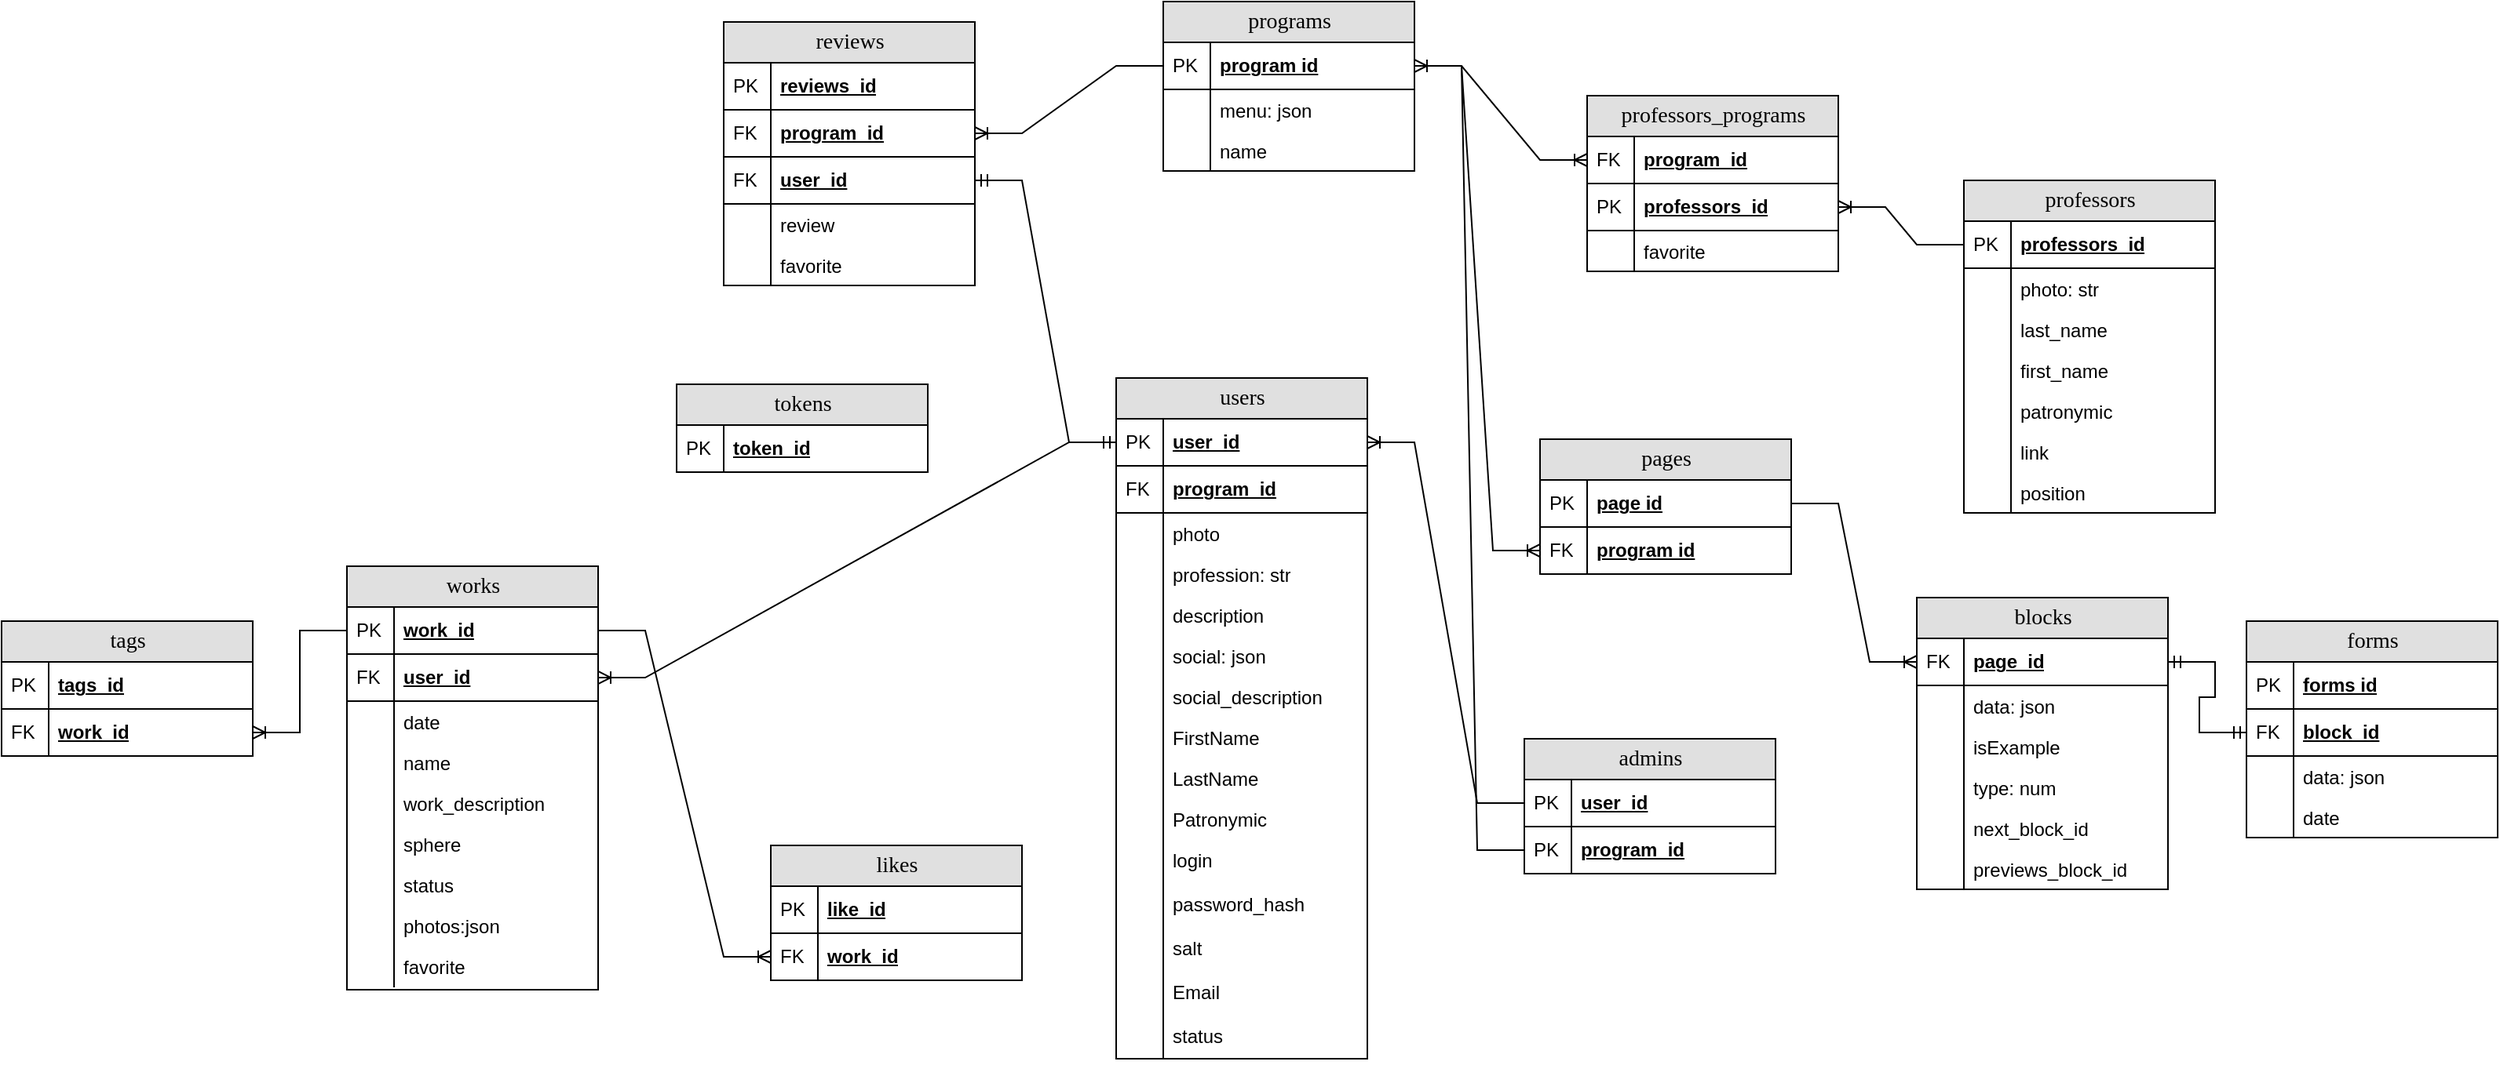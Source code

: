 <mxfile version="26.2.14">
  <diagram name="Page-1" id="e56a1550-8fbb-45ad-956c-1786394a9013">
    <mxGraphModel dx="1810" dy="454" grid="1" gridSize="10" guides="1" tooltips="1" connect="1" arrows="1" fold="1" page="1" pageScale="1" pageWidth="1100" pageHeight="850" background="none" math="0" shadow="0">
      <root>
        <mxCell id="0" />
        <mxCell id="1" parent="0" />
        <mxCell id="2e49270ec7c68f3f-80" value="programs" style="swimlane;html=1;fontStyle=0;childLayout=stackLayout;horizontal=1;startSize=26;fillColor=#e0e0e0;horizontalStack=0;resizeParent=1;resizeLast=0;collapsible=1;marginBottom=0;swimlaneFillColor=#ffffff;align=center;rounded=0;shadow=0;comic=0;labelBackgroundColor=none;strokeWidth=1;fontFamily=Verdana;fontSize=14" parent="1" vertex="1">
          <mxGeometry x="220" y="30" width="160" height="108" as="geometry" />
        </mxCell>
        <mxCell id="2e49270ec7c68f3f-81" value="program id" style="shape=partialRectangle;top=0;left=0;right=0;bottom=1;html=1;align=left;verticalAlign=middle;fillColor=none;spacingLeft=34;spacingRight=4;whiteSpace=wrap;overflow=hidden;rotatable=0;points=[[0,0.5],[1,0.5]];portConstraint=eastwest;dropTarget=0;fontStyle=5;" parent="2e49270ec7c68f3f-80" vertex="1">
          <mxGeometry y="26" width="160" height="30" as="geometry" />
        </mxCell>
        <mxCell id="2e49270ec7c68f3f-82" value="PK" style="shape=partialRectangle;top=0;left=0;bottom=0;html=1;fillColor=none;align=left;verticalAlign=middle;spacingLeft=4;spacingRight=4;whiteSpace=wrap;overflow=hidden;rotatable=0;points=[];portConstraint=eastwest;part=1;" parent="2e49270ec7c68f3f-81" vertex="1" connectable="0">
          <mxGeometry width="30" height="30" as="geometry" />
        </mxCell>
        <mxCell id="LX4wNRcfmCVrUPEGjVdh-10" value="menu: json" style="shape=partialRectangle;top=0;left=0;right=0;bottom=0;html=1;align=left;verticalAlign=top;fillColor=none;spacingLeft=34;spacingRight=4;whiteSpace=wrap;overflow=hidden;rotatable=0;points=[[0,0.5],[1,0.5]];portConstraint=eastwest;dropTarget=0;" parent="2e49270ec7c68f3f-80" vertex="1">
          <mxGeometry y="56" width="160" height="26" as="geometry" />
        </mxCell>
        <mxCell id="LX4wNRcfmCVrUPEGjVdh-11" value="" style="shape=partialRectangle;top=0;left=0;bottom=0;html=1;fillColor=none;align=left;verticalAlign=top;spacingLeft=4;spacingRight=4;whiteSpace=wrap;overflow=hidden;rotatable=0;points=[];portConstraint=eastwest;part=1;" parent="LX4wNRcfmCVrUPEGjVdh-10" vertex="1" connectable="0">
          <mxGeometry width="30" height="26" as="geometry" />
        </mxCell>
        <mxCell id="LX4wNRcfmCVrUPEGjVdh-12" value="name" style="shape=partialRectangle;top=0;left=0;right=0;bottom=0;html=1;align=left;verticalAlign=top;fillColor=none;spacingLeft=34;spacingRight=4;whiteSpace=wrap;overflow=hidden;rotatable=0;points=[[0,0.5],[1,0.5]];portConstraint=eastwest;dropTarget=0;" parent="2e49270ec7c68f3f-80" vertex="1">
          <mxGeometry y="82" width="160" height="26" as="geometry" />
        </mxCell>
        <mxCell id="LX4wNRcfmCVrUPEGjVdh-13" value="" style="shape=partialRectangle;top=0;left=0;bottom=0;html=1;fillColor=none;align=left;verticalAlign=top;spacingLeft=4;spacingRight=4;whiteSpace=wrap;overflow=hidden;rotatable=0;points=[];portConstraint=eastwest;part=1;" parent="LX4wNRcfmCVrUPEGjVdh-12" vertex="1" connectable="0">
          <mxGeometry width="30" height="26" as="geometry" />
        </mxCell>
        <mxCell id="BSJu1aD2QKrHgBIukPb2-5" value="professors" style="swimlane;html=1;fontStyle=0;childLayout=stackLayout;horizontal=1;startSize=26;fillColor=#e0e0e0;horizontalStack=0;resizeParent=1;resizeLast=0;collapsible=1;marginBottom=0;swimlaneFillColor=#ffffff;align=center;rounded=0;shadow=0;comic=0;labelBackgroundColor=none;strokeWidth=1;fontFamily=Verdana;fontSize=14" parent="1" vertex="1">
          <mxGeometry x="730" y="144" width="160" height="212" as="geometry" />
        </mxCell>
        <mxCell id="BSJu1aD2QKrHgBIukPb2-6" value="professors_id" style="shape=partialRectangle;top=0;left=0;right=0;bottom=1;html=1;align=left;verticalAlign=middle;fillColor=none;spacingLeft=34;spacingRight=4;whiteSpace=wrap;overflow=hidden;rotatable=0;points=[[0,0.5],[1,0.5]];portConstraint=eastwest;dropTarget=0;fontStyle=5;" parent="BSJu1aD2QKrHgBIukPb2-5" vertex="1">
          <mxGeometry y="26" width="160" height="30" as="geometry" />
        </mxCell>
        <mxCell id="BSJu1aD2QKrHgBIukPb2-7" value="PK" style="shape=partialRectangle;top=0;left=0;bottom=0;html=1;fillColor=none;align=left;verticalAlign=middle;spacingLeft=4;spacingRight=4;whiteSpace=wrap;overflow=hidden;rotatable=0;points=[];portConstraint=eastwest;part=1;" parent="BSJu1aD2QKrHgBIukPb2-6" vertex="1" connectable="0">
          <mxGeometry width="30" height="30" as="geometry" />
        </mxCell>
        <mxCell id="BSJu1aD2QKrHgBIukPb2-8" value="photo: str" style="shape=partialRectangle;top=0;left=0;right=0;bottom=0;html=1;align=left;verticalAlign=top;fillColor=none;spacingLeft=34;spacingRight=4;whiteSpace=wrap;overflow=hidden;rotatable=0;points=[[0,0.5],[1,0.5]];portConstraint=eastwest;dropTarget=0;" parent="BSJu1aD2QKrHgBIukPb2-5" vertex="1">
          <mxGeometry y="56" width="160" height="26" as="geometry" />
        </mxCell>
        <mxCell id="BSJu1aD2QKrHgBIukPb2-9" value="" style="shape=partialRectangle;top=0;left=0;bottom=0;html=1;fillColor=none;align=left;verticalAlign=top;spacingLeft=4;spacingRight=4;whiteSpace=wrap;overflow=hidden;rotatable=0;points=[];portConstraint=eastwest;part=1;" parent="BSJu1aD2QKrHgBIukPb2-8" vertex="1" connectable="0">
          <mxGeometry width="30" height="26" as="geometry" />
        </mxCell>
        <mxCell id="BSJu1aD2QKrHgBIukPb2-10" value="last_name" style="shape=partialRectangle;top=0;left=0;right=0;bottom=0;html=1;align=left;verticalAlign=top;fillColor=none;spacingLeft=34;spacingRight=4;whiteSpace=wrap;overflow=hidden;rotatable=0;points=[[0,0.5],[1,0.5]];portConstraint=eastwest;dropTarget=0;" parent="BSJu1aD2QKrHgBIukPb2-5" vertex="1">
          <mxGeometry y="82" width="160" height="26" as="geometry" />
        </mxCell>
        <mxCell id="BSJu1aD2QKrHgBIukPb2-11" value="" style="shape=partialRectangle;top=0;left=0;bottom=0;html=1;fillColor=none;align=left;verticalAlign=top;spacingLeft=4;spacingRight=4;whiteSpace=wrap;overflow=hidden;rotatable=0;points=[];portConstraint=eastwest;part=1;" parent="BSJu1aD2QKrHgBIukPb2-10" vertex="1" connectable="0">
          <mxGeometry width="30" height="26" as="geometry" />
        </mxCell>
        <mxCell id="BSJu1aD2QKrHgBIukPb2-12" value="first_name" style="shape=partialRectangle;top=0;left=0;right=0;bottom=0;html=1;align=left;verticalAlign=top;fillColor=none;spacingLeft=34;spacingRight=4;whiteSpace=wrap;overflow=hidden;rotatable=0;points=[[0,0.5],[1,0.5]];portConstraint=eastwest;dropTarget=0;" parent="BSJu1aD2QKrHgBIukPb2-5" vertex="1">
          <mxGeometry y="108" width="160" height="26" as="geometry" />
        </mxCell>
        <mxCell id="BSJu1aD2QKrHgBIukPb2-13" value="" style="shape=partialRectangle;top=0;left=0;bottom=0;html=1;fillColor=none;align=left;verticalAlign=top;spacingLeft=4;spacingRight=4;whiteSpace=wrap;overflow=hidden;rotatable=0;points=[];portConstraint=eastwest;part=1;" parent="BSJu1aD2QKrHgBIukPb2-12" vertex="1" connectable="0">
          <mxGeometry width="30" height="26" as="geometry" />
        </mxCell>
        <mxCell id="BSJu1aD2QKrHgBIukPb2-14" value="patronymic" style="shape=partialRectangle;top=0;left=0;right=0;bottom=0;html=1;align=left;verticalAlign=top;fillColor=none;spacingLeft=34;spacingRight=4;whiteSpace=wrap;overflow=hidden;rotatable=0;points=[[0,0.5],[1,0.5]];portConstraint=eastwest;dropTarget=0;" parent="BSJu1aD2QKrHgBIukPb2-5" vertex="1">
          <mxGeometry y="134" width="160" height="26" as="geometry" />
        </mxCell>
        <mxCell id="BSJu1aD2QKrHgBIukPb2-15" value="" style="shape=partialRectangle;top=0;left=0;bottom=0;html=1;fillColor=none;align=left;verticalAlign=top;spacingLeft=4;spacingRight=4;whiteSpace=wrap;overflow=hidden;rotatable=0;points=[];portConstraint=eastwest;part=1;" parent="BSJu1aD2QKrHgBIukPb2-14" vertex="1" connectable="0">
          <mxGeometry width="30" height="26" as="geometry" />
        </mxCell>
        <mxCell id="BSJu1aD2QKrHgBIukPb2-18" value="link" style="shape=partialRectangle;top=0;left=0;right=0;bottom=0;html=1;align=left;verticalAlign=top;fillColor=none;spacingLeft=34;spacingRight=4;whiteSpace=wrap;overflow=hidden;rotatable=0;points=[[0,0.5],[1,0.5]];portConstraint=eastwest;dropTarget=0;" parent="BSJu1aD2QKrHgBIukPb2-5" vertex="1">
          <mxGeometry y="160" width="160" height="26" as="geometry" />
        </mxCell>
        <mxCell id="BSJu1aD2QKrHgBIukPb2-19" value="" style="shape=partialRectangle;top=0;left=0;bottom=0;html=1;fillColor=none;align=left;verticalAlign=top;spacingLeft=4;spacingRight=4;whiteSpace=wrap;overflow=hidden;rotatable=0;points=[];portConstraint=eastwest;part=1;" parent="BSJu1aD2QKrHgBIukPb2-18" vertex="1" connectable="0">
          <mxGeometry width="30" height="26" as="geometry" />
        </mxCell>
        <mxCell id="t6UtzHoRl214QLSM31xF-1" value="posit&lt;span style=&quot;background-color: transparent; color: light-dark(rgb(0, 0, 0), rgb(255, 255, 255));&quot;&gt;ion&lt;/span&gt;" style="shape=partialRectangle;top=0;left=0;right=0;bottom=0;html=1;align=left;verticalAlign=top;fillColor=none;spacingLeft=34;spacingRight=4;whiteSpace=wrap;overflow=hidden;rotatable=0;points=[[0,0.5],[1,0.5]];portConstraint=eastwest;dropTarget=0;" parent="BSJu1aD2QKrHgBIukPb2-5" vertex="1">
          <mxGeometry y="186" width="160" height="26" as="geometry" />
        </mxCell>
        <mxCell id="t6UtzHoRl214QLSM31xF-2" value="" style="shape=partialRectangle;top=0;left=0;bottom=0;html=1;fillColor=none;align=left;verticalAlign=top;spacingLeft=4;spacingRight=4;whiteSpace=wrap;overflow=hidden;rotatable=0;points=[];portConstraint=eastwest;part=1;" parent="t6UtzHoRl214QLSM31xF-1" vertex="1" connectable="0">
          <mxGeometry width="30" height="26" as="geometry" />
        </mxCell>
        <mxCell id="BSJu1aD2QKrHgBIukPb2-34" value="reviews" style="swimlane;html=1;fontStyle=0;childLayout=stackLayout;horizontal=1;startSize=26;fillColor=#e0e0e0;horizontalStack=0;resizeParent=1;resizeLast=0;collapsible=1;marginBottom=0;swimlaneFillColor=#ffffff;align=center;rounded=0;shadow=0;comic=0;labelBackgroundColor=none;strokeWidth=1;fontFamily=Verdana;fontSize=14" parent="1" vertex="1">
          <mxGeometry x="-60" y="43" width="160" height="168" as="geometry" />
        </mxCell>
        <mxCell id="BSJu1aD2QKrHgBIukPb2-35" value="reviews_id" style="shape=partialRectangle;top=0;left=0;right=0;bottom=1;html=1;align=left;verticalAlign=middle;fillColor=none;spacingLeft=34;spacingRight=4;whiteSpace=wrap;overflow=hidden;rotatable=0;points=[[0,0.5],[1,0.5]];portConstraint=eastwest;dropTarget=0;fontStyle=5;" parent="BSJu1aD2QKrHgBIukPb2-34" vertex="1">
          <mxGeometry y="26" width="160" height="30" as="geometry" />
        </mxCell>
        <mxCell id="BSJu1aD2QKrHgBIukPb2-36" value="PK" style="shape=partialRectangle;top=0;left=0;bottom=0;html=1;fillColor=none;align=left;verticalAlign=middle;spacingLeft=4;spacingRight=4;whiteSpace=wrap;overflow=hidden;rotatable=0;points=[];portConstraint=eastwest;part=1;" parent="BSJu1aD2QKrHgBIukPb2-35" vertex="1" connectable="0">
          <mxGeometry width="30" height="30" as="geometry" />
        </mxCell>
        <mxCell id="LX4wNRcfmCVrUPEGjVdh-185" value="program_id" style="shape=partialRectangle;top=0;left=0;right=0;bottom=1;html=1;align=left;verticalAlign=middle;fillColor=none;spacingLeft=34;spacingRight=4;whiteSpace=wrap;overflow=hidden;rotatable=0;points=[[0,0.5],[1,0.5]];portConstraint=eastwest;dropTarget=0;fontStyle=5;" parent="BSJu1aD2QKrHgBIukPb2-34" vertex="1">
          <mxGeometry y="56" width="160" height="30" as="geometry" />
        </mxCell>
        <mxCell id="LX4wNRcfmCVrUPEGjVdh-186" value="FK" style="shape=partialRectangle;top=0;left=0;bottom=0;html=1;fillColor=none;align=left;verticalAlign=middle;spacingLeft=4;spacingRight=4;whiteSpace=wrap;overflow=hidden;rotatable=0;points=[];portConstraint=eastwest;part=1;" parent="LX4wNRcfmCVrUPEGjVdh-185" vertex="1" connectable="0">
          <mxGeometry width="30" height="30" as="geometry" />
        </mxCell>
        <mxCell id="8n1uX1fSNhbBN-5o-3yE-1" value="user_id" style="shape=partialRectangle;top=0;left=0;right=0;bottom=1;html=1;align=left;verticalAlign=middle;fillColor=none;spacingLeft=34;spacingRight=4;whiteSpace=wrap;overflow=hidden;rotatable=0;points=[[0,0.5],[1,0.5]];portConstraint=eastwest;dropTarget=0;fontStyle=5;" parent="BSJu1aD2QKrHgBIukPb2-34" vertex="1">
          <mxGeometry y="86" width="160" height="30" as="geometry" />
        </mxCell>
        <mxCell id="8n1uX1fSNhbBN-5o-3yE-2" value="FK" style="shape=partialRectangle;top=0;left=0;bottom=0;html=1;fillColor=none;align=left;verticalAlign=middle;spacingLeft=4;spacingRight=4;whiteSpace=wrap;overflow=hidden;rotatable=0;points=[];portConstraint=eastwest;part=1;" parent="8n1uX1fSNhbBN-5o-3yE-1" vertex="1" connectable="0">
          <mxGeometry width="30" height="30" as="geometry" />
        </mxCell>
        <mxCell id="BSJu1aD2QKrHgBIukPb2-41" value="review" style="shape=partialRectangle;top=0;left=0;right=0;bottom=0;html=1;align=left;verticalAlign=top;fillColor=none;spacingLeft=34;spacingRight=4;whiteSpace=wrap;overflow=hidden;rotatable=0;points=[[0,0.5],[1,0.5]];portConstraint=eastwest;dropTarget=0;" parent="BSJu1aD2QKrHgBIukPb2-34" vertex="1">
          <mxGeometry y="116" width="160" height="26" as="geometry" />
        </mxCell>
        <mxCell id="BSJu1aD2QKrHgBIukPb2-42" value="" style="shape=partialRectangle;top=0;left=0;bottom=0;html=1;fillColor=none;align=left;verticalAlign=top;spacingLeft=4;spacingRight=4;whiteSpace=wrap;overflow=hidden;rotatable=0;points=[];portConstraint=eastwest;part=1;" parent="BSJu1aD2QKrHgBIukPb2-41" vertex="1" connectable="0">
          <mxGeometry width="30" height="26" as="geometry" />
        </mxCell>
        <mxCell id="LX4wNRcfmCVrUPEGjVdh-79" value="favorite" style="shape=partialRectangle;top=0;left=0;right=0;bottom=0;html=1;align=left;verticalAlign=top;fillColor=none;spacingLeft=34;spacingRight=4;whiteSpace=wrap;overflow=hidden;rotatable=0;points=[[0,0.5],[1,0.5]];portConstraint=eastwest;dropTarget=0;" parent="BSJu1aD2QKrHgBIukPb2-34" vertex="1">
          <mxGeometry y="142" width="160" height="26" as="geometry" />
        </mxCell>
        <mxCell id="LX4wNRcfmCVrUPEGjVdh-80" value="" style="shape=partialRectangle;top=0;left=0;bottom=0;html=1;fillColor=none;align=left;verticalAlign=top;spacingLeft=4;spacingRight=4;whiteSpace=wrap;overflow=hidden;rotatable=0;points=[];portConstraint=eastwest;part=1;" parent="LX4wNRcfmCVrUPEGjVdh-79" vertex="1" connectable="0">
          <mxGeometry width="30" height="26" as="geometry" />
        </mxCell>
        <mxCell id="BSJu1aD2QKrHgBIukPb2-170" value="professors_programs" style="swimlane;html=1;fontStyle=0;childLayout=stackLayout;horizontal=1;startSize=26;fillColor=#e0e0e0;horizontalStack=0;resizeParent=1;resizeLast=0;collapsible=1;marginBottom=0;swimlaneFillColor=#ffffff;align=center;rounded=0;shadow=0;comic=0;labelBackgroundColor=none;strokeWidth=1;fontFamily=Verdana;fontSize=14" parent="1" vertex="1">
          <mxGeometry x="490" y="90" width="160" height="112" as="geometry" />
        </mxCell>
        <mxCell id="BSJu1aD2QKrHgBIukPb2-171" value="program_id" style="shape=partialRectangle;top=0;left=0;right=0;bottom=1;html=1;align=left;verticalAlign=middle;fillColor=none;spacingLeft=34;spacingRight=4;whiteSpace=wrap;overflow=hidden;rotatable=0;points=[[0,0.5],[1,0.5]];portConstraint=eastwest;dropTarget=0;fontStyle=5;" parent="BSJu1aD2QKrHgBIukPb2-170" vertex="1">
          <mxGeometry y="26" width="160" height="30" as="geometry" />
        </mxCell>
        <mxCell id="BSJu1aD2QKrHgBIukPb2-172" value="FK" style="shape=partialRectangle;top=0;left=0;bottom=0;html=1;fillColor=none;align=left;verticalAlign=middle;spacingLeft=4;spacingRight=4;whiteSpace=wrap;overflow=hidden;rotatable=0;points=[];portConstraint=eastwest;part=1;" parent="BSJu1aD2QKrHgBIukPb2-171" vertex="1" connectable="0">
          <mxGeometry width="30" height="30" as="geometry" />
        </mxCell>
        <mxCell id="BSJu1aD2QKrHgBIukPb2-186" value="professors_id" style="shape=partialRectangle;top=0;left=0;right=0;bottom=1;html=1;align=left;verticalAlign=middle;fillColor=none;spacingLeft=34;spacingRight=4;whiteSpace=wrap;overflow=hidden;rotatable=0;points=[[0,0.5],[1,0.5]];portConstraint=eastwest;dropTarget=0;fontStyle=5;" parent="BSJu1aD2QKrHgBIukPb2-170" vertex="1">
          <mxGeometry y="56" width="160" height="30" as="geometry" />
        </mxCell>
        <mxCell id="BSJu1aD2QKrHgBIukPb2-187" value="PK" style="shape=partialRectangle;top=0;left=0;bottom=0;html=1;fillColor=none;align=left;verticalAlign=middle;spacingLeft=4;spacingRight=4;whiteSpace=wrap;overflow=hidden;rotatable=0;points=[];portConstraint=eastwest;part=1;" parent="BSJu1aD2QKrHgBIukPb2-186" vertex="1" connectable="0">
          <mxGeometry width="30" height="30" as="geometry" />
        </mxCell>
        <mxCell id="8n1uX1fSNhbBN-5o-3yE-8" value="favorite" style="shape=partialRectangle;top=0;left=0;right=0;bottom=0;html=1;align=left;verticalAlign=top;fillColor=none;spacingLeft=34;spacingRight=4;whiteSpace=wrap;overflow=hidden;rotatable=0;points=[[0,0.5],[1,0.5]];portConstraint=eastwest;dropTarget=0;" parent="BSJu1aD2QKrHgBIukPb2-170" vertex="1">
          <mxGeometry y="86" width="160" height="26" as="geometry" />
        </mxCell>
        <mxCell id="8n1uX1fSNhbBN-5o-3yE-9" value="" style="shape=partialRectangle;top=0;left=0;bottom=0;html=1;fillColor=none;align=left;verticalAlign=top;spacingLeft=4;spacingRight=4;whiteSpace=wrap;overflow=hidden;rotatable=0;points=[];portConstraint=eastwest;part=1;" parent="8n1uX1fSNhbBN-5o-3yE-8" vertex="1" connectable="0">
          <mxGeometry width="30" height="26" as="geometry" />
        </mxCell>
        <mxCell id="BSJu1aD2QKrHgBIukPb2-185" value="" style="edgeStyle=entityRelationEdgeStyle;fontSize=12;html=1;endArrow=ERoneToMany;rounded=0;entryX=0;entryY=0.5;entryDx=0;entryDy=0;" parent="1" source="2e49270ec7c68f3f-81" target="BSJu1aD2QKrHgBIukPb2-171" edge="1">
          <mxGeometry width="100" height="100" relative="1" as="geometry">
            <mxPoint x="830" y="190" as="sourcePoint" />
            <mxPoint x="990" y="260" as="targetPoint" />
          </mxGeometry>
        </mxCell>
        <mxCell id="BSJu1aD2QKrHgBIukPb2-189" value="" style="edgeStyle=entityRelationEdgeStyle;fontSize=12;html=1;endArrow=ERoneToMany;rounded=0;" parent="1" source="BSJu1aD2QKrHgBIukPb2-6" target="BSJu1aD2QKrHgBIukPb2-186" edge="1">
          <mxGeometry width="100" height="100" relative="1" as="geometry">
            <mxPoint x="900" y="570" as="sourcePoint" />
            <mxPoint x="1000" y="470" as="targetPoint" />
          </mxGeometry>
        </mxCell>
        <mxCell id="LX4wNRcfmCVrUPEGjVdh-16" value="pages" style="swimlane;html=1;fontStyle=0;childLayout=stackLayout;horizontal=1;startSize=26;fillColor=#e0e0e0;horizontalStack=0;resizeParent=1;resizeLast=0;collapsible=1;marginBottom=0;swimlaneFillColor=#ffffff;align=center;rounded=0;shadow=0;comic=0;labelBackgroundColor=none;strokeWidth=1;fontFamily=Verdana;fontSize=14" parent="1" vertex="1">
          <mxGeometry x="460" y="309" width="160" height="86" as="geometry" />
        </mxCell>
        <mxCell id="LX4wNRcfmCVrUPEGjVdh-54" value="page id" style="shape=partialRectangle;top=0;left=0;right=0;bottom=1;html=1;align=left;verticalAlign=middle;fillColor=none;spacingLeft=34;spacingRight=4;whiteSpace=wrap;overflow=hidden;rotatable=0;points=[[0,0.5],[1,0.5]];portConstraint=eastwest;dropTarget=0;fontStyle=5;" parent="LX4wNRcfmCVrUPEGjVdh-16" vertex="1">
          <mxGeometry y="26" width="160" height="30" as="geometry" />
        </mxCell>
        <mxCell id="LX4wNRcfmCVrUPEGjVdh-55" value="PK" style="shape=partialRectangle;top=0;left=0;bottom=0;html=1;fillColor=none;align=left;verticalAlign=middle;spacingLeft=4;spacingRight=4;whiteSpace=wrap;overflow=hidden;rotatable=0;points=[];portConstraint=eastwest;part=1;" parent="LX4wNRcfmCVrUPEGjVdh-54" vertex="1" connectable="0">
          <mxGeometry width="30" height="30" as="geometry" />
        </mxCell>
        <mxCell id="LX4wNRcfmCVrUPEGjVdh-17" value="program id" style="shape=partialRectangle;top=0;left=0;right=0;bottom=1;html=1;align=left;verticalAlign=middle;fillColor=none;spacingLeft=34;spacingRight=4;whiteSpace=wrap;overflow=hidden;rotatable=0;points=[[0,0.5],[1,0.5]];portConstraint=eastwest;dropTarget=0;fontStyle=5;" parent="LX4wNRcfmCVrUPEGjVdh-16" vertex="1">
          <mxGeometry y="56" width="160" height="30" as="geometry" />
        </mxCell>
        <mxCell id="LX4wNRcfmCVrUPEGjVdh-18" value="FK" style="shape=partialRectangle;top=0;left=0;bottom=0;html=1;fillColor=none;align=left;verticalAlign=middle;spacingLeft=4;spacingRight=4;whiteSpace=wrap;overflow=hidden;rotatable=0;points=[];portConstraint=eastwest;part=1;" parent="LX4wNRcfmCVrUPEGjVdh-17" vertex="1" connectable="0">
          <mxGeometry width="30" height="30" as="geometry" />
        </mxCell>
        <mxCell id="LX4wNRcfmCVrUPEGjVdh-30" value="blocks" style="swimlane;html=1;fontStyle=0;childLayout=stackLayout;horizontal=1;startSize=26;fillColor=#e0e0e0;horizontalStack=0;resizeParent=1;resizeLast=0;collapsible=1;marginBottom=0;swimlaneFillColor=#ffffff;align=center;rounded=0;shadow=0;comic=0;labelBackgroundColor=none;strokeWidth=1;fontFamily=Verdana;fontSize=14" parent="1" vertex="1">
          <mxGeometry x="700" y="410" width="160" height="186" as="geometry" />
        </mxCell>
        <mxCell id="LX4wNRcfmCVrUPEGjVdh-31" value="page_id" style="shape=partialRectangle;top=0;left=0;right=0;bottom=1;html=1;align=left;verticalAlign=middle;fillColor=none;spacingLeft=34;spacingRight=4;whiteSpace=wrap;overflow=hidden;rotatable=0;points=[[0,0.5],[1,0.5]];portConstraint=eastwest;dropTarget=0;fontStyle=5;" parent="LX4wNRcfmCVrUPEGjVdh-30" vertex="1">
          <mxGeometry y="26" width="160" height="30" as="geometry" />
        </mxCell>
        <mxCell id="LX4wNRcfmCVrUPEGjVdh-32" value="FK" style="shape=partialRectangle;top=0;left=0;bottom=0;html=1;fillColor=none;align=left;verticalAlign=middle;spacingLeft=4;spacingRight=4;whiteSpace=wrap;overflow=hidden;rotatable=0;points=[];portConstraint=eastwest;part=1;" parent="LX4wNRcfmCVrUPEGjVdh-31" vertex="1" connectable="0">
          <mxGeometry width="30" height="30" as="geometry" />
        </mxCell>
        <mxCell id="LX4wNRcfmCVrUPEGjVdh-33" value="data: json" style="shape=partialRectangle;top=0;left=0;right=0;bottom=0;html=1;align=left;verticalAlign=top;fillColor=none;spacingLeft=34;spacingRight=4;whiteSpace=wrap;overflow=hidden;rotatable=0;points=[[0,0.5],[1,0.5]];portConstraint=eastwest;dropTarget=0;" parent="LX4wNRcfmCVrUPEGjVdh-30" vertex="1">
          <mxGeometry y="56" width="160" height="26" as="geometry" />
        </mxCell>
        <mxCell id="LX4wNRcfmCVrUPEGjVdh-34" value="" style="shape=partialRectangle;top=0;left=0;bottom=0;html=1;fillColor=none;align=left;verticalAlign=top;spacingLeft=4;spacingRight=4;whiteSpace=wrap;overflow=hidden;rotatable=0;points=[];portConstraint=eastwest;part=1;" parent="LX4wNRcfmCVrUPEGjVdh-33" vertex="1" connectable="0">
          <mxGeometry width="30" height="26" as="geometry" />
        </mxCell>
        <mxCell id="LX4wNRcfmCVrUPEGjVdh-35" value="isExample" style="shape=partialRectangle;top=0;left=0;right=0;bottom=0;html=1;align=left;verticalAlign=top;fillColor=none;spacingLeft=34;spacingRight=4;whiteSpace=wrap;overflow=hidden;rotatable=0;points=[[0,0.5],[1,0.5]];portConstraint=eastwest;dropTarget=0;" parent="LX4wNRcfmCVrUPEGjVdh-30" vertex="1">
          <mxGeometry y="82" width="160" height="26" as="geometry" />
        </mxCell>
        <mxCell id="LX4wNRcfmCVrUPEGjVdh-36" value="" style="shape=partialRectangle;top=0;left=0;bottom=0;html=1;fillColor=none;align=left;verticalAlign=top;spacingLeft=4;spacingRight=4;whiteSpace=wrap;overflow=hidden;rotatable=0;points=[];portConstraint=eastwest;part=1;" parent="LX4wNRcfmCVrUPEGjVdh-35" vertex="1" connectable="0">
          <mxGeometry width="30" height="26" as="geometry" />
        </mxCell>
        <mxCell id="LX4wNRcfmCVrUPEGjVdh-37" value="type: num" style="shape=partialRectangle;top=0;left=0;right=0;bottom=0;html=1;align=left;verticalAlign=top;fillColor=none;spacingLeft=34;spacingRight=4;whiteSpace=wrap;overflow=hidden;rotatable=0;points=[[0,0.5],[1,0.5]];portConstraint=eastwest;dropTarget=0;" parent="LX4wNRcfmCVrUPEGjVdh-30" vertex="1">
          <mxGeometry y="108" width="160" height="26" as="geometry" />
        </mxCell>
        <mxCell id="LX4wNRcfmCVrUPEGjVdh-38" value="" style="shape=partialRectangle;top=0;left=0;bottom=0;html=1;fillColor=none;align=left;verticalAlign=top;spacingLeft=4;spacingRight=4;whiteSpace=wrap;overflow=hidden;rotatable=0;points=[];portConstraint=eastwest;part=1;" parent="LX4wNRcfmCVrUPEGjVdh-37" vertex="1" connectable="0">
          <mxGeometry width="30" height="26" as="geometry" />
        </mxCell>
        <mxCell id="8n1uX1fSNhbBN-5o-3yE-22" value="next_block_id" style="shape=partialRectangle;top=0;left=0;right=0;bottom=0;html=1;align=left;verticalAlign=top;fillColor=none;spacingLeft=34;spacingRight=4;whiteSpace=wrap;overflow=hidden;rotatable=0;points=[[0,0.5],[1,0.5]];portConstraint=eastwest;dropTarget=0;" parent="LX4wNRcfmCVrUPEGjVdh-30" vertex="1">
          <mxGeometry y="134" width="160" height="26" as="geometry" />
        </mxCell>
        <mxCell id="8n1uX1fSNhbBN-5o-3yE-23" value="" style="shape=partialRectangle;top=0;left=0;bottom=0;html=1;fillColor=none;align=left;verticalAlign=top;spacingLeft=4;spacingRight=4;whiteSpace=wrap;overflow=hidden;rotatable=0;points=[];portConstraint=eastwest;part=1;" parent="8n1uX1fSNhbBN-5o-3yE-22" vertex="1" connectable="0">
          <mxGeometry width="30" height="26" as="geometry" />
        </mxCell>
        <mxCell id="3s3HfPlNd5tle8ZFUD7Q-4" value="previews_block_id" style="shape=partialRectangle;top=0;left=0;right=0;bottom=0;html=1;align=left;verticalAlign=top;fillColor=none;spacingLeft=34;spacingRight=4;whiteSpace=wrap;overflow=hidden;rotatable=0;points=[[0,0.5],[1,0.5]];portConstraint=eastwest;dropTarget=0;" parent="LX4wNRcfmCVrUPEGjVdh-30" vertex="1">
          <mxGeometry y="160" width="160" height="26" as="geometry" />
        </mxCell>
        <mxCell id="3s3HfPlNd5tle8ZFUD7Q-5" value="" style="shape=partialRectangle;top=0;left=0;bottom=0;html=1;fillColor=none;align=left;verticalAlign=top;spacingLeft=4;spacingRight=4;whiteSpace=wrap;overflow=hidden;rotatable=0;points=[];portConstraint=eastwest;part=1;" parent="3s3HfPlNd5tle8ZFUD7Q-4" vertex="1" connectable="0">
          <mxGeometry width="30" height="26" as="geometry" />
        </mxCell>
        <mxCell id="LX4wNRcfmCVrUPEGjVdh-71" value="" style="edgeStyle=entityRelationEdgeStyle;fontSize=12;html=1;endArrow=ERoneToMany;rounded=0;exitX=1;exitY=0.5;exitDx=0;exitDy=0;" parent="1" source="2e49270ec7c68f3f-81" target="LX4wNRcfmCVrUPEGjVdh-17" edge="1">
          <mxGeometry width="100" height="100" relative="1" as="geometry">
            <mxPoint x="380" y="151" as="sourcePoint" />
            <mxPoint x="930" y="380" as="targetPoint" />
          </mxGeometry>
        </mxCell>
        <mxCell id="LX4wNRcfmCVrUPEGjVdh-78" value="" style="edgeStyle=entityRelationEdgeStyle;fontSize=12;html=1;endArrow=ERoneToMany;rounded=0;exitX=1;exitY=0.5;exitDx=0;exitDy=0;" parent="1" source="LX4wNRcfmCVrUPEGjVdh-54" target="LX4wNRcfmCVrUPEGjVdh-31" edge="1">
          <mxGeometry width="100" height="100" relative="1" as="geometry">
            <mxPoint x="620" y="410" as="sourcePoint" />
            <mxPoint x="950" y="460" as="targetPoint" />
          </mxGeometry>
        </mxCell>
        <mxCell id="LX4wNRcfmCVrUPEGjVdh-81" value="admins" style="swimlane;html=1;fontStyle=0;childLayout=stackLayout;horizontal=1;startSize=26;fillColor=#e0e0e0;horizontalStack=0;resizeParent=1;resizeLast=0;collapsible=1;marginBottom=0;swimlaneFillColor=#ffffff;align=center;rounded=0;shadow=0;comic=0;labelBackgroundColor=none;strokeWidth=1;fontFamily=Verdana;fontSize=14" parent="1" vertex="1">
          <mxGeometry x="450" y="500" width="160" height="86" as="geometry" />
        </mxCell>
        <mxCell id="LX4wNRcfmCVrUPEGjVdh-82" value="user_id" style="shape=partialRectangle;top=0;left=0;right=0;bottom=1;html=1;align=left;verticalAlign=middle;fillColor=none;spacingLeft=34;spacingRight=4;whiteSpace=wrap;overflow=hidden;rotatable=0;points=[[0,0.5],[1,0.5]];portConstraint=eastwest;dropTarget=0;fontStyle=5;" parent="LX4wNRcfmCVrUPEGjVdh-81" vertex="1">
          <mxGeometry y="26" width="160" height="30" as="geometry" />
        </mxCell>
        <mxCell id="LX4wNRcfmCVrUPEGjVdh-83" value="PK" style="shape=partialRectangle;top=0;left=0;bottom=0;html=1;fillColor=none;align=left;verticalAlign=middle;spacingLeft=4;spacingRight=4;whiteSpace=wrap;overflow=hidden;rotatable=0;points=[];portConstraint=eastwest;part=1;" parent="LX4wNRcfmCVrUPEGjVdh-82" vertex="1" connectable="0">
          <mxGeometry width="30" height="30" as="geometry" />
        </mxCell>
        <mxCell id="LX4wNRcfmCVrUPEGjVdh-94" value="program_id" style="shape=partialRectangle;top=0;left=0;right=0;bottom=1;html=1;align=left;verticalAlign=middle;fillColor=none;spacingLeft=34;spacingRight=4;whiteSpace=wrap;overflow=hidden;rotatable=0;points=[[0,0.5],[1,0.5]];portConstraint=eastwest;dropTarget=0;fontStyle=5;" parent="LX4wNRcfmCVrUPEGjVdh-81" vertex="1">
          <mxGeometry y="56" width="160" height="30" as="geometry" />
        </mxCell>
        <mxCell id="LX4wNRcfmCVrUPEGjVdh-95" value="PK" style="shape=partialRectangle;top=0;left=0;bottom=0;html=1;fillColor=none;align=left;verticalAlign=middle;spacingLeft=4;spacingRight=4;whiteSpace=wrap;overflow=hidden;rotatable=0;points=[];portConstraint=eastwest;part=1;" parent="LX4wNRcfmCVrUPEGjVdh-94" vertex="1" connectable="0">
          <mxGeometry width="30" height="30" as="geometry" />
        </mxCell>
        <mxCell id="LX4wNRcfmCVrUPEGjVdh-97" value="users" style="swimlane;html=1;fontStyle=0;childLayout=stackLayout;horizontal=1;startSize=26;fillColor=#e0e0e0;horizontalStack=0;resizeParent=1;resizeLast=0;collapsible=1;marginBottom=0;swimlaneFillColor=#ffffff;align=center;rounded=0;shadow=0;comic=0;labelBackgroundColor=none;strokeWidth=1;fontFamily=Verdana;fontSize=14" parent="1" vertex="1">
          <mxGeometry x="190" y="270" width="160" height="434" as="geometry" />
        </mxCell>
        <mxCell id="LX4wNRcfmCVrUPEGjVdh-98" value="user_id" style="shape=partialRectangle;top=0;left=0;right=0;bottom=1;html=1;align=left;verticalAlign=middle;fillColor=none;spacingLeft=34;spacingRight=4;whiteSpace=wrap;overflow=hidden;rotatable=0;points=[[0,0.5],[1,0.5]];portConstraint=eastwest;dropTarget=0;fontStyle=5;" parent="LX4wNRcfmCVrUPEGjVdh-97" vertex="1">
          <mxGeometry y="26" width="160" height="30" as="geometry" />
        </mxCell>
        <mxCell id="LX4wNRcfmCVrUPEGjVdh-99" value="PK" style="shape=partialRectangle;top=0;left=0;bottom=0;html=1;fillColor=none;align=left;verticalAlign=middle;spacingLeft=4;spacingRight=4;whiteSpace=wrap;overflow=hidden;rotatable=0;points=[];portConstraint=eastwest;part=1;" parent="LX4wNRcfmCVrUPEGjVdh-98" vertex="1" connectable="0">
          <mxGeometry width="30" height="30" as="geometry" />
        </mxCell>
        <mxCell id="LX4wNRcfmCVrUPEGjVdh-191" value="program_id" style="shape=partialRectangle;top=0;left=0;right=0;bottom=1;html=1;align=left;verticalAlign=middle;fillColor=none;spacingLeft=34;spacingRight=4;whiteSpace=wrap;overflow=hidden;rotatable=0;points=[[0,0.5],[1,0.5]];portConstraint=eastwest;dropTarget=0;fontStyle=5;" parent="LX4wNRcfmCVrUPEGjVdh-97" vertex="1">
          <mxGeometry y="56" width="160" height="30" as="geometry" />
        </mxCell>
        <mxCell id="LX4wNRcfmCVrUPEGjVdh-192" value="FK" style="shape=partialRectangle;top=0;left=0;bottom=0;html=1;fillColor=none;align=left;verticalAlign=middle;spacingLeft=4;spacingRight=4;whiteSpace=wrap;overflow=hidden;rotatable=0;points=[];portConstraint=eastwest;part=1;" parent="LX4wNRcfmCVrUPEGjVdh-191" vertex="1" connectable="0">
          <mxGeometry width="30" height="30" as="geometry" />
        </mxCell>
        <mxCell id="LX4wNRcfmCVrUPEGjVdh-104" value="photo" style="shape=partialRectangle;top=0;left=0;right=0;bottom=0;html=1;align=left;verticalAlign=top;fillColor=none;spacingLeft=34;spacingRight=4;whiteSpace=wrap;overflow=hidden;rotatable=0;points=[[0,0.5],[1,0.5]];portConstraint=eastwest;dropTarget=0;" parent="LX4wNRcfmCVrUPEGjVdh-97" vertex="1">
          <mxGeometry y="86" width="160" height="26" as="geometry" />
        </mxCell>
        <mxCell id="LX4wNRcfmCVrUPEGjVdh-105" value="" style="shape=partialRectangle;top=0;left=0;bottom=0;html=1;fillColor=none;align=left;verticalAlign=top;spacingLeft=4;spacingRight=4;whiteSpace=wrap;overflow=hidden;rotatable=0;points=[];portConstraint=eastwest;part=1;" parent="LX4wNRcfmCVrUPEGjVdh-104" vertex="1" connectable="0">
          <mxGeometry width="30" height="26" as="geometry" />
        </mxCell>
        <mxCell id="LX4wNRcfmCVrUPEGjVdh-106" value="profession: str" style="shape=partialRectangle;top=0;left=0;right=0;bottom=0;html=1;align=left;verticalAlign=top;fillColor=none;spacingLeft=34;spacingRight=4;whiteSpace=wrap;overflow=hidden;rotatable=0;points=[[0,0.5],[1,0.5]];portConstraint=eastwest;dropTarget=0;" parent="LX4wNRcfmCVrUPEGjVdh-97" vertex="1">
          <mxGeometry y="112" width="160" height="26" as="geometry" />
        </mxCell>
        <mxCell id="LX4wNRcfmCVrUPEGjVdh-107" value="" style="shape=partialRectangle;top=0;left=0;bottom=0;html=1;fillColor=none;align=left;verticalAlign=top;spacingLeft=4;spacingRight=4;whiteSpace=wrap;overflow=hidden;rotatable=0;points=[];portConstraint=eastwest;part=1;" parent="LX4wNRcfmCVrUPEGjVdh-106" vertex="1" connectable="0">
          <mxGeometry width="30" height="26" as="geometry" />
        </mxCell>
        <mxCell id="LX4wNRcfmCVrUPEGjVdh-108" value="description" style="shape=partialRectangle;top=0;left=0;right=0;bottom=0;html=1;align=left;verticalAlign=top;fillColor=none;spacingLeft=34;spacingRight=4;whiteSpace=wrap;overflow=hidden;rotatable=0;points=[[0,0.5],[1,0.5]];portConstraint=eastwest;dropTarget=0;" parent="LX4wNRcfmCVrUPEGjVdh-97" vertex="1">
          <mxGeometry y="138" width="160" height="26" as="geometry" />
        </mxCell>
        <mxCell id="LX4wNRcfmCVrUPEGjVdh-109" value="" style="shape=partialRectangle;top=0;left=0;bottom=0;html=1;fillColor=none;align=left;verticalAlign=top;spacingLeft=4;spacingRight=4;whiteSpace=wrap;overflow=hidden;rotatable=0;points=[];portConstraint=eastwest;part=1;" parent="LX4wNRcfmCVrUPEGjVdh-108" vertex="1" connectable="0">
          <mxGeometry width="30" height="26" as="geometry" />
        </mxCell>
        <mxCell id="LX4wNRcfmCVrUPEGjVdh-110" value="social: json" style="shape=partialRectangle;top=0;left=0;right=0;bottom=0;html=1;align=left;verticalAlign=top;fillColor=none;spacingLeft=34;spacingRight=4;whiteSpace=wrap;overflow=hidden;rotatable=0;points=[[0,0.5],[1,0.5]];portConstraint=eastwest;dropTarget=0;" parent="LX4wNRcfmCVrUPEGjVdh-97" vertex="1">
          <mxGeometry y="164" width="160" height="26" as="geometry" />
        </mxCell>
        <mxCell id="LX4wNRcfmCVrUPEGjVdh-111" value="" style="shape=partialRectangle;top=0;left=0;bottom=0;html=1;fillColor=none;align=left;verticalAlign=top;spacingLeft=4;spacingRight=4;whiteSpace=wrap;overflow=hidden;rotatable=0;points=[];portConstraint=eastwest;part=1;" parent="LX4wNRcfmCVrUPEGjVdh-110" vertex="1" connectable="0">
          <mxGeometry width="30" height="26" as="geometry" />
        </mxCell>
        <mxCell id="c_qd1EoTc_dXWd47klfg-1" value="social_description" style="shape=partialRectangle;top=0;left=0;right=0;bottom=0;html=1;align=left;verticalAlign=top;fillColor=none;spacingLeft=34;spacingRight=4;whiteSpace=wrap;overflow=hidden;rotatable=0;points=[[0,0.5],[1,0.5]];portConstraint=eastwest;dropTarget=0;" parent="LX4wNRcfmCVrUPEGjVdh-97" vertex="1">
          <mxGeometry y="190" width="160" height="26" as="geometry" />
        </mxCell>
        <mxCell id="c_qd1EoTc_dXWd47klfg-2" value="" style="shape=partialRectangle;top=0;left=0;bottom=0;html=1;fillColor=none;align=left;verticalAlign=top;spacingLeft=4;spacingRight=4;whiteSpace=wrap;overflow=hidden;rotatable=0;points=[];portConstraint=eastwest;part=1;" parent="c_qd1EoTc_dXWd47klfg-1" vertex="1" connectable="0">
          <mxGeometry width="30" height="26" as="geometry" />
        </mxCell>
        <mxCell id="LX4wNRcfmCVrUPEGjVdh-112" value="FirstName" style="shape=partialRectangle;top=0;left=0;right=0;bottom=0;html=1;align=left;verticalAlign=top;fillColor=none;spacingLeft=34;spacingRight=4;whiteSpace=wrap;overflow=hidden;rotatable=0;points=[[0,0.5],[1,0.5]];portConstraint=eastwest;dropTarget=0;" parent="LX4wNRcfmCVrUPEGjVdh-97" vertex="1">
          <mxGeometry y="216" width="160" height="26" as="geometry" />
        </mxCell>
        <mxCell id="LX4wNRcfmCVrUPEGjVdh-113" value="" style="shape=partialRectangle;top=0;left=0;bottom=0;html=1;fillColor=none;align=left;verticalAlign=top;spacingLeft=4;spacingRight=4;whiteSpace=wrap;overflow=hidden;rotatable=0;points=[];portConstraint=eastwest;part=1;" parent="LX4wNRcfmCVrUPEGjVdh-112" vertex="1" connectable="0">
          <mxGeometry width="30" height="26" as="geometry" />
        </mxCell>
        <mxCell id="LX4wNRcfmCVrUPEGjVdh-114" value="LastName" style="shape=partialRectangle;top=0;left=0;right=0;bottom=0;html=1;align=left;verticalAlign=top;fillColor=none;spacingLeft=34;spacingRight=4;whiteSpace=wrap;overflow=hidden;rotatable=0;points=[[0,0.5],[1,0.5]];portConstraint=eastwest;dropTarget=0;" parent="LX4wNRcfmCVrUPEGjVdh-97" vertex="1">
          <mxGeometry y="242" width="160" height="26" as="geometry" />
        </mxCell>
        <mxCell id="LX4wNRcfmCVrUPEGjVdh-115" value="" style="shape=partialRectangle;top=0;left=0;bottom=0;html=1;fillColor=none;align=left;verticalAlign=top;spacingLeft=4;spacingRight=4;whiteSpace=wrap;overflow=hidden;rotatable=0;points=[];portConstraint=eastwest;part=1;" parent="LX4wNRcfmCVrUPEGjVdh-114" vertex="1" connectable="0">
          <mxGeometry width="30" height="26" as="geometry" />
        </mxCell>
        <mxCell id="LX4wNRcfmCVrUPEGjVdh-116" value="Patronymic" style="shape=partialRectangle;top=0;left=0;right=0;bottom=0;html=1;align=left;verticalAlign=top;fillColor=none;spacingLeft=34;spacingRight=4;whiteSpace=wrap;overflow=hidden;rotatable=0;points=[[0,0.5],[1,0.5]];portConstraint=eastwest;dropTarget=0;" parent="LX4wNRcfmCVrUPEGjVdh-97" vertex="1">
          <mxGeometry y="268" width="160" height="26" as="geometry" />
        </mxCell>
        <mxCell id="LX4wNRcfmCVrUPEGjVdh-117" value="" style="shape=partialRectangle;top=0;left=0;bottom=0;html=1;fillColor=none;align=left;verticalAlign=top;spacingLeft=4;spacingRight=4;whiteSpace=wrap;overflow=hidden;rotatable=0;points=[];portConstraint=eastwest;part=1;" parent="LX4wNRcfmCVrUPEGjVdh-116" vertex="1" connectable="0">
          <mxGeometry width="30" height="26" as="geometry" />
        </mxCell>
        <mxCell id="LX4wNRcfmCVrUPEGjVdh-120" value="login" style="shape=partialRectangle;top=0;left=0;right=0;bottom=0;html=1;align=left;verticalAlign=top;fillColor=none;spacingLeft=34;spacingRight=4;whiteSpace=wrap;overflow=hidden;rotatable=0;points=[[0,0.5],[1,0.5]];portConstraint=eastwest;dropTarget=0;" parent="LX4wNRcfmCVrUPEGjVdh-97" vertex="1">
          <mxGeometry y="294" width="160" height="28" as="geometry" />
        </mxCell>
        <mxCell id="LX4wNRcfmCVrUPEGjVdh-121" value="" style="shape=partialRectangle;top=0;left=0;bottom=0;html=1;fillColor=none;align=left;verticalAlign=top;spacingLeft=4;spacingRight=4;whiteSpace=wrap;overflow=hidden;rotatable=0;points=[];portConstraint=eastwest;part=1;" parent="LX4wNRcfmCVrUPEGjVdh-120" vertex="1" connectable="0">
          <mxGeometry width="30" height="28" as="geometry" />
        </mxCell>
        <mxCell id="LX4wNRcfmCVrUPEGjVdh-122" value="password_hash" style="shape=partialRectangle;top=0;left=0;right=0;bottom=0;html=1;align=left;verticalAlign=top;fillColor=none;spacingLeft=34;spacingRight=4;whiteSpace=wrap;overflow=hidden;rotatable=0;points=[[0,0.5],[1,0.5]];portConstraint=eastwest;dropTarget=0;" parent="LX4wNRcfmCVrUPEGjVdh-97" vertex="1">
          <mxGeometry y="322" width="160" height="28" as="geometry" />
        </mxCell>
        <mxCell id="LX4wNRcfmCVrUPEGjVdh-123" value="" style="shape=partialRectangle;top=0;left=0;bottom=0;html=1;fillColor=none;align=left;verticalAlign=top;spacingLeft=4;spacingRight=4;whiteSpace=wrap;overflow=hidden;rotatable=0;points=[];portConstraint=eastwest;part=1;" parent="LX4wNRcfmCVrUPEGjVdh-122" vertex="1" connectable="0">
          <mxGeometry width="30" height="28" as="geometry" />
        </mxCell>
        <mxCell id="LX4wNRcfmCVrUPEGjVdh-124" value="salt" style="shape=partialRectangle;top=0;left=0;right=0;bottom=0;html=1;align=left;verticalAlign=top;fillColor=none;spacingLeft=34;spacingRight=4;whiteSpace=wrap;overflow=hidden;rotatable=0;points=[[0,0.5],[1,0.5]];portConstraint=eastwest;dropTarget=0;" parent="LX4wNRcfmCVrUPEGjVdh-97" vertex="1">
          <mxGeometry y="350" width="160" height="28" as="geometry" />
        </mxCell>
        <mxCell id="LX4wNRcfmCVrUPEGjVdh-125" value="" style="shape=partialRectangle;top=0;left=0;bottom=0;html=1;fillColor=none;align=left;verticalAlign=top;spacingLeft=4;spacingRight=4;whiteSpace=wrap;overflow=hidden;rotatable=0;points=[];portConstraint=eastwest;part=1;" parent="LX4wNRcfmCVrUPEGjVdh-124" vertex="1" connectable="0">
          <mxGeometry width="30" height="28" as="geometry" />
        </mxCell>
        <mxCell id="LX4wNRcfmCVrUPEGjVdh-126" value="Email" style="shape=partialRectangle;top=0;left=0;right=0;bottom=0;html=1;align=left;verticalAlign=top;fillColor=none;spacingLeft=34;spacingRight=4;whiteSpace=wrap;overflow=hidden;rotatable=0;points=[[0,0.5],[1,0.5]];portConstraint=eastwest;dropTarget=0;" parent="LX4wNRcfmCVrUPEGjVdh-97" vertex="1">
          <mxGeometry y="378" width="160" height="28" as="geometry" />
        </mxCell>
        <mxCell id="LX4wNRcfmCVrUPEGjVdh-127" value="" style="shape=partialRectangle;top=0;left=0;bottom=0;html=1;fillColor=none;align=left;verticalAlign=top;spacingLeft=4;spacingRight=4;whiteSpace=wrap;overflow=hidden;rotatable=0;points=[];portConstraint=eastwest;part=1;" parent="LX4wNRcfmCVrUPEGjVdh-126" vertex="1" connectable="0">
          <mxGeometry width="30" height="28" as="geometry" />
        </mxCell>
        <mxCell id="LX4wNRcfmCVrUPEGjVdh-128" value="status" style="shape=partialRectangle;top=0;left=0;right=0;bottom=0;html=1;align=left;verticalAlign=top;fillColor=none;spacingLeft=34;spacingRight=4;whiteSpace=wrap;overflow=hidden;rotatable=0;points=[[0,0.5],[1,0.5]];portConstraint=eastwest;dropTarget=0;" parent="LX4wNRcfmCVrUPEGjVdh-97" vertex="1">
          <mxGeometry y="406" width="160" height="28" as="geometry" />
        </mxCell>
        <mxCell id="LX4wNRcfmCVrUPEGjVdh-129" value="" style="shape=partialRectangle;top=0;left=0;bottom=0;html=1;fillColor=none;align=left;verticalAlign=top;spacingLeft=4;spacingRight=4;whiteSpace=wrap;overflow=hidden;rotatable=0;points=[];portConstraint=eastwest;part=1;" parent="LX4wNRcfmCVrUPEGjVdh-128" vertex="1" connectable="0">
          <mxGeometry width="30" height="28" as="geometry" />
        </mxCell>
        <mxCell id="LX4wNRcfmCVrUPEGjVdh-130" value="works" style="swimlane;html=1;fontStyle=0;childLayout=stackLayout;horizontal=1;startSize=26;fillColor=#e0e0e0;horizontalStack=0;resizeParent=1;resizeLast=0;collapsible=1;marginBottom=0;swimlaneFillColor=#ffffff;align=center;rounded=0;shadow=0;comic=0;labelBackgroundColor=none;strokeWidth=1;fontFamily=Verdana;fontSize=14" parent="1" vertex="1">
          <mxGeometry x="-300" y="390" width="160" height="270" as="geometry" />
        </mxCell>
        <mxCell id="LX4wNRcfmCVrUPEGjVdh-131" value="work_id" style="shape=partialRectangle;top=0;left=0;right=0;bottom=1;html=1;align=left;verticalAlign=middle;fillColor=none;spacingLeft=34;spacingRight=4;whiteSpace=wrap;overflow=hidden;rotatable=0;points=[[0,0.5],[1,0.5]];portConstraint=eastwest;dropTarget=0;fontStyle=5;" parent="LX4wNRcfmCVrUPEGjVdh-130" vertex="1">
          <mxGeometry y="26" width="160" height="30" as="geometry" />
        </mxCell>
        <mxCell id="LX4wNRcfmCVrUPEGjVdh-132" value="PK" style="shape=partialRectangle;top=0;left=0;bottom=0;html=1;fillColor=none;align=left;verticalAlign=middle;spacingLeft=4;spacingRight=4;whiteSpace=wrap;overflow=hidden;rotatable=0;points=[];portConstraint=eastwest;part=1;" parent="LX4wNRcfmCVrUPEGjVdh-131" vertex="1" connectable="0">
          <mxGeometry width="30" height="30" as="geometry" />
        </mxCell>
        <mxCell id="LX4wNRcfmCVrUPEGjVdh-161" value="user_id" style="shape=partialRectangle;top=0;left=0;right=0;bottom=1;html=1;align=left;verticalAlign=middle;fillColor=none;spacingLeft=34;spacingRight=4;whiteSpace=wrap;overflow=hidden;rotatable=0;points=[[0,0.5],[1,0.5]];portConstraint=eastwest;dropTarget=0;fontStyle=5;" parent="LX4wNRcfmCVrUPEGjVdh-130" vertex="1">
          <mxGeometry y="56" width="160" height="30" as="geometry" />
        </mxCell>
        <mxCell id="LX4wNRcfmCVrUPEGjVdh-162" value="FK" style="shape=partialRectangle;top=0;left=0;bottom=0;html=1;fillColor=none;align=left;verticalAlign=middle;spacingLeft=4;spacingRight=4;whiteSpace=wrap;overflow=hidden;rotatable=0;points=[];portConstraint=eastwest;part=1;" parent="LX4wNRcfmCVrUPEGjVdh-161" vertex="1" connectable="0">
          <mxGeometry width="30" height="30" as="geometry" />
        </mxCell>
        <mxCell id="LX4wNRcfmCVrUPEGjVdh-137" value="date" style="shape=partialRectangle;top=0;left=0;right=0;bottom=0;html=1;align=left;verticalAlign=top;fillColor=none;spacingLeft=34;spacingRight=4;whiteSpace=wrap;overflow=hidden;rotatable=0;points=[[0,0.5],[1,0.5]];portConstraint=eastwest;dropTarget=0;" parent="LX4wNRcfmCVrUPEGjVdh-130" vertex="1">
          <mxGeometry y="86" width="160" height="26" as="geometry" />
        </mxCell>
        <mxCell id="LX4wNRcfmCVrUPEGjVdh-138" value="" style="shape=partialRectangle;top=0;left=0;bottom=0;html=1;fillColor=none;align=left;verticalAlign=top;spacingLeft=4;spacingRight=4;whiteSpace=wrap;overflow=hidden;rotatable=0;points=[];portConstraint=eastwest;part=1;" parent="LX4wNRcfmCVrUPEGjVdh-137" vertex="1" connectable="0">
          <mxGeometry width="30" height="26" as="geometry" />
        </mxCell>
        <mxCell id="c_qd1EoTc_dXWd47klfg-3" value="name" style="shape=partialRectangle;top=0;left=0;right=0;bottom=0;html=1;align=left;verticalAlign=top;fillColor=none;spacingLeft=34;spacingRight=4;whiteSpace=wrap;overflow=hidden;rotatable=0;points=[[0,0.5],[1,0.5]];portConstraint=eastwest;dropTarget=0;" parent="LX4wNRcfmCVrUPEGjVdh-130" vertex="1">
          <mxGeometry y="112" width="160" height="26" as="geometry" />
        </mxCell>
        <mxCell id="c_qd1EoTc_dXWd47klfg-4" value="" style="shape=partialRectangle;top=0;left=0;bottom=0;html=1;fillColor=none;align=left;verticalAlign=top;spacingLeft=4;spacingRight=4;whiteSpace=wrap;overflow=hidden;rotatable=0;points=[];portConstraint=eastwest;part=1;" parent="c_qd1EoTc_dXWd47klfg-3" vertex="1" connectable="0">
          <mxGeometry width="30" height="26" as="geometry" />
        </mxCell>
        <mxCell id="c_qd1EoTc_dXWd47klfg-5" value="work_description" style="shape=partialRectangle;top=0;left=0;right=0;bottom=0;html=1;align=left;verticalAlign=top;fillColor=none;spacingLeft=34;spacingRight=4;whiteSpace=wrap;overflow=hidden;rotatable=0;points=[[0,0.5],[1,0.5]];portConstraint=eastwest;dropTarget=0;" parent="LX4wNRcfmCVrUPEGjVdh-130" vertex="1">
          <mxGeometry y="138" width="160" height="26" as="geometry" />
        </mxCell>
        <mxCell id="c_qd1EoTc_dXWd47klfg-6" value="" style="shape=partialRectangle;top=0;left=0;bottom=0;html=1;fillColor=none;align=left;verticalAlign=top;spacingLeft=4;spacingRight=4;whiteSpace=wrap;overflow=hidden;rotatable=0;points=[];portConstraint=eastwest;part=1;" parent="c_qd1EoTc_dXWd47klfg-5" vertex="1" connectable="0">
          <mxGeometry width="30" height="26" as="geometry" />
        </mxCell>
        <mxCell id="LX4wNRcfmCVrUPEGjVdh-139" value="sphere" style="shape=partialRectangle;top=0;left=0;right=0;bottom=0;html=1;align=left;verticalAlign=top;fillColor=none;spacingLeft=34;spacingRight=4;whiteSpace=wrap;overflow=hidden;rotatable=0;points=[[0,0.5],[1,0.5]];portConstraint=eastwest;dropTarget=0;" parent="LX4wNRcfmCVrUPEGjVdh-130" vertex="1">
          <mxGeometry y="164" width="160" height="26" as="geometry" />
        </mxCell>
        <mxCell id="LX4wNRcfmCVrUPEGjVdh-140" value="" style="shape=partialRectangle;top=0;left=0;bottom=0;html=1;fillColor=none;align=left;verticalAlign=top;spacingLeft=4;spacingRight=4;whiteSpace=wrap;overflow=hidden;rotatable=0;points=[];portConstraint=eastwest;part=1;" parent="LX4wNRcfmCVrUPEGjVdh-139" vertex="1" connectable="0">
          <mxGeometry width="30" height="26" as="geometry" />
        </mxCell>
        <mxCell id="LX4wNRcfmCVrUPEGjVdh-141" value="status" style="shape=partialRectangle;top=0;left=0;right=0;bottom=0;html=1;align=left;verticalAlign=top;fillColor=none;spacingLeft=34;spacingRight=4;whiteSpace=wrap;overflow=hidden;rotatable=0;points=[[0,0.5],[1,0.5]];portConstraint=eastwest;dropTarget=0;" parent="LX4wNRcfmCVrUPEGjVdh-130" vertex="1">
          <mxGeometry y="190" width="160" height="26" as="geometry" />
        </mxCell>
        <mxCell id="LX4wNRcfmCVrUPEGjVdh-142" value="" style="shape=partialRectangle;top=0;left=0;bottom=0;html=1;fillColor=none;align=left;verticalAlign=top;spacingLeft=4;spacingRight=4;whiteSpace=wrap;overflow=hidden;rotatable=0;points=[];portConstraint=eastwest;part=1;" parent="LX4wNRcfmCVrUPEGjVdh-141" vertex="1" connectable="0">
          <mxGeometry width="30" height="26" as="geometry" />
        </mxCell>
        <mxCell id="LX4wNRcfmCVrUPEGjVdh-143" value="photos:json" style="shape=partialRectangle;top=0;left=0;right=0;bottom=0;html=1;align=left;verticalAlign=top;fillColor=none;spacingLeft=34;spacingRight=4;whiteSpace=wrap;overflow=hidden;rotatable=0;points=[[0,0.5],[1,0.5]];portConstraint=eastwest;dropTarget=0;" parent="LX4wNRcfmCVrUPEGjVdh-130" vertex="1">
          <mxGeometry y="216" width="160" height="26" as="geometry" />
        </mxCell>
        <mxCell id="LX4wNRcfmCVrUPEGjVdh-144" value="" style="shape=partialRectangle;top=0;left=0;bottom=0;html=1;fillColor=none;align=left;verticalAlign=top;spacingLeft=4;spacingRight=4;whiteSpace=wrap;overflow=hidden;rotatable=0;points=[];portConstraint=eastwest;part=1;" parent="LX4wNRcfmCVrUPEGjVdh-143" vertex="1" connectable="0">
          <mxGeometry width="30" height="26" as="geometry" />
        </mxCell>
        <mxCell id="LX4wNRcfmCVrUPEGjVdh-145" value="favorite&lt;div&gt;&lt;br&gt;&lt;/div&gt;" style="shape=partialRectangle;top=0;left=0;right=0;bottom=0;html=1;align=left;verticalAlign=top;fillColor=none;spacingLeft=34;spacingRight=4;whiteSpace=wrap;overflow=hidden;rotatable=0;points=[[0,0.5],[1,0.5]];portConstraint=eastwest;dropTarget=0;" parent="LX4wNRcfmCVrUPEGjVdh-130" vertex="1">
          <mxGeometry y="242" width="160" height="26" as="geometry" />
        </mxCell>
        <mxCell id="LX4wNRcfmCVrUPEGjVdh-146" value="" style="shape=partialRectangle;top=0;left=0;bottom=0;html=1;fillColor=none;align=left;verticalAlign=top;spacingLeft=4;spacingRight=4;whiteSpace=wrap;overflow=hidden;rotatable=0;points=[];portConstraint=eastwest;part=1;" parent="LX4wNRcfmCVrUPEGjVdh-145" vertex="1" connectable="0">
          <mxGeometry width="30" height="26" as="geometry" />
        </mxCell>
        <mxCell id="LX4wNRcfmCVrUPEGjVdh-163" value="" style="edgeStyle=entityRelationEdgeStyle;fontSize=12;html=1;endArrow=ERoneToMany;rounded=0;" parent="1" source="LX4wNRcfmCVrUPEGjVdh-82" target="LX4wNRcfmCVrUPEGjVdh-98" edge="1">
          <mxGeometry width="100" height="100" relative="1" as="geometry">
            <mxPoint x="460" y="710" as="sourcePoint" />
            <mxPoint x="560" y="610" as="targetPoint" />
          </mxGeometry>
        </mxCell>
        <mxCell id="LX4wNRcfmCVrUPEGjVdh-164" value="" style="edgeStyle=entityRelationEdgeStyle;fontSize=12;html=1;endArrow=ERoneToMany;rounded=0;" parent="1" source="LX4wNRcfmCVrUPEGjVdh-98" target="LX4wNRcfmCVrUPEGjVdh-161" edge="1">
          <mxGeometry width="100" height="100" relative="1" as="geometry">
            <mxPoint x="470" y="591" as="sourcePoint" />
            <mxPoint x="170" y="590" as="targetPoint" />
          </mxGeometry>
        </mxCell>
        <mxCell id="LX4wNRcfmCVrUPEGjVdh-165" value="tokens" style="swimlane;html=1;fontStyle=0;childLayout=stackLayout;horizontal=1;startSize=26;fillColor=#e0e0e0;horizontalStack=0;resizeParent=1;resizeLast=0;collapsible=1;marginBottom=0;swimlaneFillColor=#ffffff;align=center;rounded=0;shadow=0;comic=0;labelBackgroundColor=none;strokeWidth=1;fontFamily=Verdana;fontSize=14" parent="1" vertex="1">
          <mxGeometry x="-90" y="274" width="160" height="56" as="geometry" />
        </mxCell>
        <mxCell id="LX4wNRcfmCVrUPEGjVdh-166" value="token_id" style="shape=partialRectangle;top=0;left=0;right=0;bottom=1;html=1;align=left;verticalAlign=middle;fillColor=none;spacingLeft=34;spacingRight=4;whiteSpace=wrap;overflow=hidden;rotatable=0;points=[[0,0.5],[1,0.5]];portConstraint=eastwest;dropTarget=0;fontStyle=5;" parent="LX4wNRcfmCVrUPEGjVdh-165" vertex="1">
          <mxGeometry y="26" width="160" height="30" as="geometry" />
        </mxCell>
        <mxCell id="LX4wNRcfmCVrUPEGjVdh-167" value="PK" style="shape=partialRectangle;top=0;left=0;bottom=0;html=1;fillColor=none;align=left;verticalAlign=middle;spacingLeft=4;spacingRight=4;whiteSpace=wrap;overflow=hidden;rotatable=0;points=[];portConstraint=eastwest;part=1;" parent="LX4wNRcfmCVrUPEGjVdh-166" vertex="1" connectable="0">
          <mxGeometry width="30" height="30" as="geometry" />
        </mxCell>
        <mxCell id="LX4wNRcfmCVrUPEGjVdh-184" value="" style="edgeStyle=entityRelationEdgeStyle;fontSize=12;html=1;endArrow=ERoneToMany;rounded=0;" parent="1" source="LX4wNRcfmCVrUPEGjVdh-94" target="2e49270ec7c68f3f-81" edge="1">
          <mxGeometry width="100" height="100" relative="1" as="geometry">
            <mxPoint x="740" y="540" as="sourcePoint" />
            <mxPoint x="700" y="400" as="targetPoint" />
          </mxGeometry>
        </mxCell>
        <mxCell id="LX4wNRcfmCVrUPEGjVdh-193" value="likes" style="swimlane;html=1;fontStyle=0;childLayout=stackLayout;horizontal=1;startSize=26;fillColor=#e0e0e0;horizontalStack=0;resizeParent=1;resizeLast=0;collapsible=1;marginBottom=0;swimlaneFillColor=#ffffff;align=center;rounded=0;shadow=0;comic=0;labelBackgroundColor=none;strokeWidth=1;fontFamily=Verdana;fontSize=14" parent="1" vertex="1">
          <mxGeometry x="-30" y="568" width="160" height="86" as="geometry" />
        </mxCell>
        <mxCell id="LX4wNRcfmCVrUPEGjVdh-194" value="like_id" style="shape=partialRectangle;top=0;left=0;right=0;bottom=1;html=1;align=left;verticalAlign=middle;fillColor=none;spacingLeft=34;spacingRight=4;whiteSpace=wrap;overflow=hidden;rotatable=0;points=[[0,0.5],[1,0.5]];portConstraint=eastwest;dropTarget=0;fontStyle=5;" parent="LX4wNRcfmCVrUPEGjVdh-193" vertex="1">
          <mxGeometry y="26" width="160" height="30" as="geometry" />
        </mxCell>
        <mxCell id="LX4wNRcfmCVrUPEGjVdh-195" value="PK" style="shape=partialRectangle;top=0;left=0;bottom=0;html=1;fillColor=none;align=left;verticalAlign=middle;spacingLeft=4;spacingRight=4;whiteSpace=wrap;overflow=hidden;rotatable=0;points=[];portConstraint=eastwest;part=1;" parent="LX4wNRcfmCVrUPEGjVdh-194" vertex="1" connectable="0">
          <mxGeometry width="30" height="30" as="geometry" />
        </mxCell>
        <mxCell id="3s3HfPlNd5tle8ZFUD7Q-1" value="work_id" style="shape=partialRectangle;top=0;left=0;right=0;bottom=1;html=1;align=left;verticalAlign=middle;fillColor=none;spacingLeft=34;spacingRight=4;whiteSpace=wrap;overflow=hidden;rotatable=0;points=[[0,0.5],[1,0.5]];portConstraint=eastwest;dropTarget=0;fontStyle=5;" parent="LX4wNRcfmCVrUPEGjVdh-193" vertex="1">
          <mxGeometry y="56" width="160" height="30" as="geometry" />
        </mxCell>
        <mxCell id="3s3HfPlNd5tle8ZFUD7Q-2" value="FK" style="shape=partialRectangle;top=0;left=0;bottom=0;html=1;fillColor=none;align=left;verticalAlign=middle;spacingLeft=4;spacingRight=4;whiteSpace=wrap;overflow=hidden;rotatable=0;points=[];portConstraint=eastwest;part=1;" parent="3s3HfPlNd5tle8ZFUD7Q-1" vertex="1" connectable="0">
          <mxGeometry width="30" height="30" as="geometry" />
        </mxCell>
        <mxCell id="8n1uX1fSNhbBN-5o-3yE-3" value="" style="edgeStyle=entityRelationEdgeStyle;fontSize=12;html=1;endArrow=ERoneToMany;rounded=0;exitX=0;exitY=0.5;exitDx=0;exitDy=0;" parent="1" source="2e49270ec7c68f3f-81" target="LX4wNRcfmCVrUPEGjVdh-185" edge="1">
          <mxGeometry width="100" height="100" relative="1" as="geometry">
            <mxPoint x="600" y="185" as="sourcePoint" />
            <mxPoint x="410" y="93" as="targetPoint" />
          </mxGeometry>
        </mxCell>
        <mxCell id="8n1uX1fSNhbBN-5o-3yE-5" value="" style="edgeStyle=entityRelationEdgeStyle;fontSize=12;html=1;endArrow=ERmandOne;startArrow=ERmandOne;rounded=0;" parent="1" source="LX4wNRcfmCVrUPEGjVdh-98" target="8n1uX1fSNhbBN-5o-3yE-1" edge="1">
          <mxGeometry width="100" height="100" relative="1" as="geometry">
            <mxPoint x="430" y="360" as="sourcePoint" />
            <mxPoint x="540" y="220" as="targetPoint" />
          </mxGeometry>
        </mxCell>
        <mxCell id="8n1uX1fSNhbBN-5o-3yE-10" value="forms" style="swimlane;html=1;fontStyle=0;childLayout=stackLayout;horizontal=1;startSize=26;fillColor=#e0e0e0;horizontalStack=0;resizeParent=1;resizeLast=0;collapsible=1;marginBottom=0;swimlaneFillColor=#ffffff;align=center;rounded=0;shadow=0;comic=0;labelBackgroundColor=none;strokeWidth=1;fontFamily=Verdana;fontSize=14" parent="1" vertex="1">
          <mxGeometry x="910" y="425" width="160" height="138" as="geometry" />
        </mxCell>
        <mxCell id="8n1uX1fSNhbBN-5o-3yE-11" value="forms id" style="shape=partialRectangle;top=0;left=0;right=0;bottom=1;html=1;align=left;verticalAlign=middle;fillColor=none;spacingLeft=34;spacingRight=4;whiteSpace=wrap;overflow=hidden;rotatable=0;points=[[0,0.5],[1,0.5]];portConstraint=eastwest;dropTarget=0;fontStyle=5;" parent="8n1uX1fSNhbBN-5o-3yE-10" vertex="1">
          <mxGeometry y="26" width="160" height="30" as="geometry" />
        </mxCell>
        <mxCell id="8n1uX1fSNhbBN-5o-3yE-12" value="PK" style="shape=partialRectangle;top=0;left=0;bottom=0;html=1;fillColor=none;align=left;verticalAlign=middle;spacingLeft=4;spacingRight=4;whiteSpace=wrap;overflow=hidden;rotatable=0;points=[];portConstraint=eastwest;part=1;" parent="8n1uX1fSNhbBN-5o-3yE-11" vertex="1" connectable="0">
          <mxGeometry width="30" height="30" as="geometry" />
        </mxCell>
        <mxCell id="8n1uX1fSNhbBN-5o-3yE-19" value="block_id" style="shape=partialRectangle;top=0;left=0;right=0;bottom=1;html=1;align=left;verticalAlign=middle;fillColor=none;spacingLeft=34;spacingRight=4;whiteSpace=wrap;overflow=hidden;rotatable=0;points=[[0,0.5],[1,0.5]];portConstraint=eastwest;dropTarget=0;fontStyle=5;" parent="8n1uX1fSNhbBN-5o-3yE-10" vertex="1">
          <mxGeometry y="56" width="160" height="30" as="geometry" />
        </mxCell>
        <mxCell id="8n1uX1fSNhbBN-5o-3yE-20" value="FK" style="shape=partialRectangle;top=0;left=0;bottom=0;html=1;fillColor=none;align=left;verticalAlign=middle;spacingLeft=4;spacingRight=4;whiteSpace=wrap;overflow=hidden;rotatable=0;points=[];portConstraint=eastwest;part=1;" parent="8n1uX1fSNhbBN-5o-3yE-19" vertex="1" connectable="0">
          <mxGeometry width="30" height="30" as="geometry" />
        </mxCell>
        <mxCell id="8n1uX1fSNhbBN-5o-3yE-13" value="data: json" style="shape=partialRectangle;top=0;left=0;right=0;bottom=0;html=1;align=left;verticalAlign=top;fillColor=none;spacingLeft=34;spacingRight=4;whiteSpace=wrap;overflow=hidden;rotatable=0;points=[[0,0.5],[1,0.5]];portConstraint=eastwest;dropTarget=0;" parent="8n1uX1fSNhbBN-5o-3yE-10" vertex="1">
          <mxGeometry y="86" width="160" height="26" as="geometry" />
        </mxCell>
        <mxCell id="8n1uX1fSNhbBN-5o-3yE-14" value="" style="shape=partialRectangle;top=0;left=0;bottom=0;html=1;fillColor=none;align=left;verticalAlign=top;spacingLeft=4;spacingRight=4;whiteSpace=wrap;overflow=hidden;rotatable=0;points=[];portConstraint=eastwest;part=1;" parent="8n1uX1fSNhbBN-5o-3yE-13" vertex="1" connectable="0">
          <mxGeometry width="30" height="26" as="geometry" />
        </mxCell>
        <mxCell id="8n1uX1fSNhbBN-5o-3yE-15" value="date" style="shape=partialRectangle;top=0;left=0;right=0;bottom=0;html=1;align=left;verticalAlign=top;fillColor=none;spacingLeft=34;spacingRight=4;whiteSpace=wrap;overflow=hidden;rotatable=0;points=[[0,0.5],[1,0.5]];portConstraint=eastwest;dropTarget=0;" parent="8n1uX1fSNhbBN-5o-3yE-10" vertex="1">
          <mxGeometry y="112" width="160" height="26" as="geometry" />
        </mxCell>
        <mxCell id="8n1uX1fSNhbBN-5o-3yE-16" value="" style="shape=partialRectangle;top=0;left=0;bottom=0;html=1;fillColor=none;align=left;verticalAlign=top;spacingLeft=4;spacingRight=4;whiteSpace=wrap;overflow=hidden;rotatable=0;points=[];portConstraint=eastwest;part=1;" parent="8n1uX1fSNhbBN-5o-3yE-15" vertex="1" connectable="0">
          <mxGeometry width="30" height="26" as="geometry" />
        </mxCell>
        <mxCell id="3s3HfPlNd5tle8ZFUD7Q-3" value="" style="edgeStyle=entityRelationEdgeStyle;fontSize=12;html=1;endArrow=ERoneToMany;rounded=0;" parent="1" source="LX4wNRcfmCVrUPEGjVdh-131" target="3s3HfPlNd5tle8ZFUD7Q-1" edge="1">
          <mxGeometry width="100" height="100" relative="1" as="geometry">
            <mxPoint x="150" y="660" as="sourcePoint" />
            <mxPoint x="250" y="560" as="targetPoint" />
          </mxGeometry>
        </mxCell>
        <mxCell id="3s3HfPlNd5tle8ZFUD7Q-6" value="" style="edgeStyle=entityRelationEdgeStyle;fontSize=12;html=1;endArrow=ERmandOne;startArrow=ERmandOne;rounded=0;" parent="1" source="8n1uX1fSNhbBN-5o-3yE-19" target="LX4wNRcfmCVrUPEGjVdh-31" edge="1">
          <mxGeometry width="100" height="100" relative="1" as="geometry">
            <mxPoint x="600" y="500" as="sourcePoint" />
            <mxPoint x="700" y="400" as="targetPoint" />
          </mxGeometry>
        </mxCell>
        <mxCell id="x_fMkoj4k0K73AwZBelo-1" value="tags" style="swimlane;html=1;fontStyle=0;childLayout=stackLayout;horizontal=1;startSize=26;fillColor=#e0e0e0;horizontalStack=0;resizeParent=1;resizeLast=0;collapsible=1;marginBottom=0;swimlaneFillColor=#ffffff;align=center;rounded=0;shadow=0;comic=0;labelBackgroundColor=none;strokeWidth=1;fontFamily=Verdana;fontSize=14" vertex="1" parent="1">
          <mxGeometry x="-520" y="425" width="160" height="86" as="geometry" />
        </mxCell>
        <mxCell id="x_fMkoj4k0K73AwZBelo-2" value="tags_id" style="shape=partialRectangle;top=0;left=0;right=0;bottom=1;html=1;align=left;verticalAlign=middle;fillColor=none;spacingLeft=34;spacingRight=4;whiteSpace=wrap;overflow=hidden;rotatable=0;points=[[0,0.5],[1,0.5]];portConstraint=eastwest;dropTarget=0;fontStyle=5;" vertex="1" parent="x_fMkoj4k0K73AwZBelo-1">
          <mxGeometry y="26" width="160" height="30" as="geometry" />
        </mxCell>
        <mxCell id="x_fMkoj4k0K73AwZBelo-3" value="PK" style="shape=partialRectangle;top=0;left=0;bottom=0;html=1;fillColor=none;align=left;verticalAlign=middle;spacingLeft=4;spacingRight=4;whiteSpace=wrap;overflow=hidden;rotatable=0;points=[];portConstraint=eastwest;part=1;" vertex="1" connectable="0" parent="x_fMkoj4k0K73AwZBelo-2">
          <mxGeometry width="30" height="30" as="geometry" />
        </mxCell>
        <mxCell id="x_fMkoj4k0K73AwZBelo-4" value="work_id" style="shape=partialRectangle;top=0;left=0;right=0;bottom=1;html=1;align=left;verticalAlign=middle;fillColor=none;spacingLeft=34;spacingRight=4;whiteSpace=wrap;overflow=hidden;rotatable=0;points=[[0,0.5],[1,0.5]];portConstraint=eastwest;dropTarget=0;fontStyle=5;" vertex="1" parent="x_fMkoj4k0K73AwZBelo-1">
          <mxGeometry y="56" width="160" height="30" as="geometry" />
        </mxCell>
        <mxCell id="x_fMkoj4k0K73AwZBelo-5" value="FK" style="shape=partialRectangle;top=0;left=0;bottom=0;html=1;fillColor=none;align=left;verticalAlign=middle;spacingLeft=4;spacingRight=4;whiteSpace=wrap;overflow=hidden;rotatable=0;points=[];portConstraint=eastwest;part=1;" vertex="1" connectable="0" parent="x_fMkoj4k0K73AwZBelo-4">
          <mxGeometry width="30" height="30" as="geometry" />
        </mxCell>
        <mxCell id="x_fMkoj4k0K73AwZBelo-6" value="" style="edgeStyle=entityRelationEdgeStyle;fontSize=12;html=1;endArrow=ERoneToMany;rounded=0;" edge="1" parent="1" source="LX4wNRcfmCVrUPEGjVdh-131" target="x_fMkoj4k0K73AwZBelo-4">
          <mxGeometry width="100" height="100" relative="1" as="geometry">
            <mxPoint x="-130" y="441" as="sourcePoint" />
            <mxPoint x="-20" y="649" as="targetPoint" />
          </mxGeometry>
        </mxCell>
      </root>
    </mxGraphModel>
  </diagram>
</mxfile>
